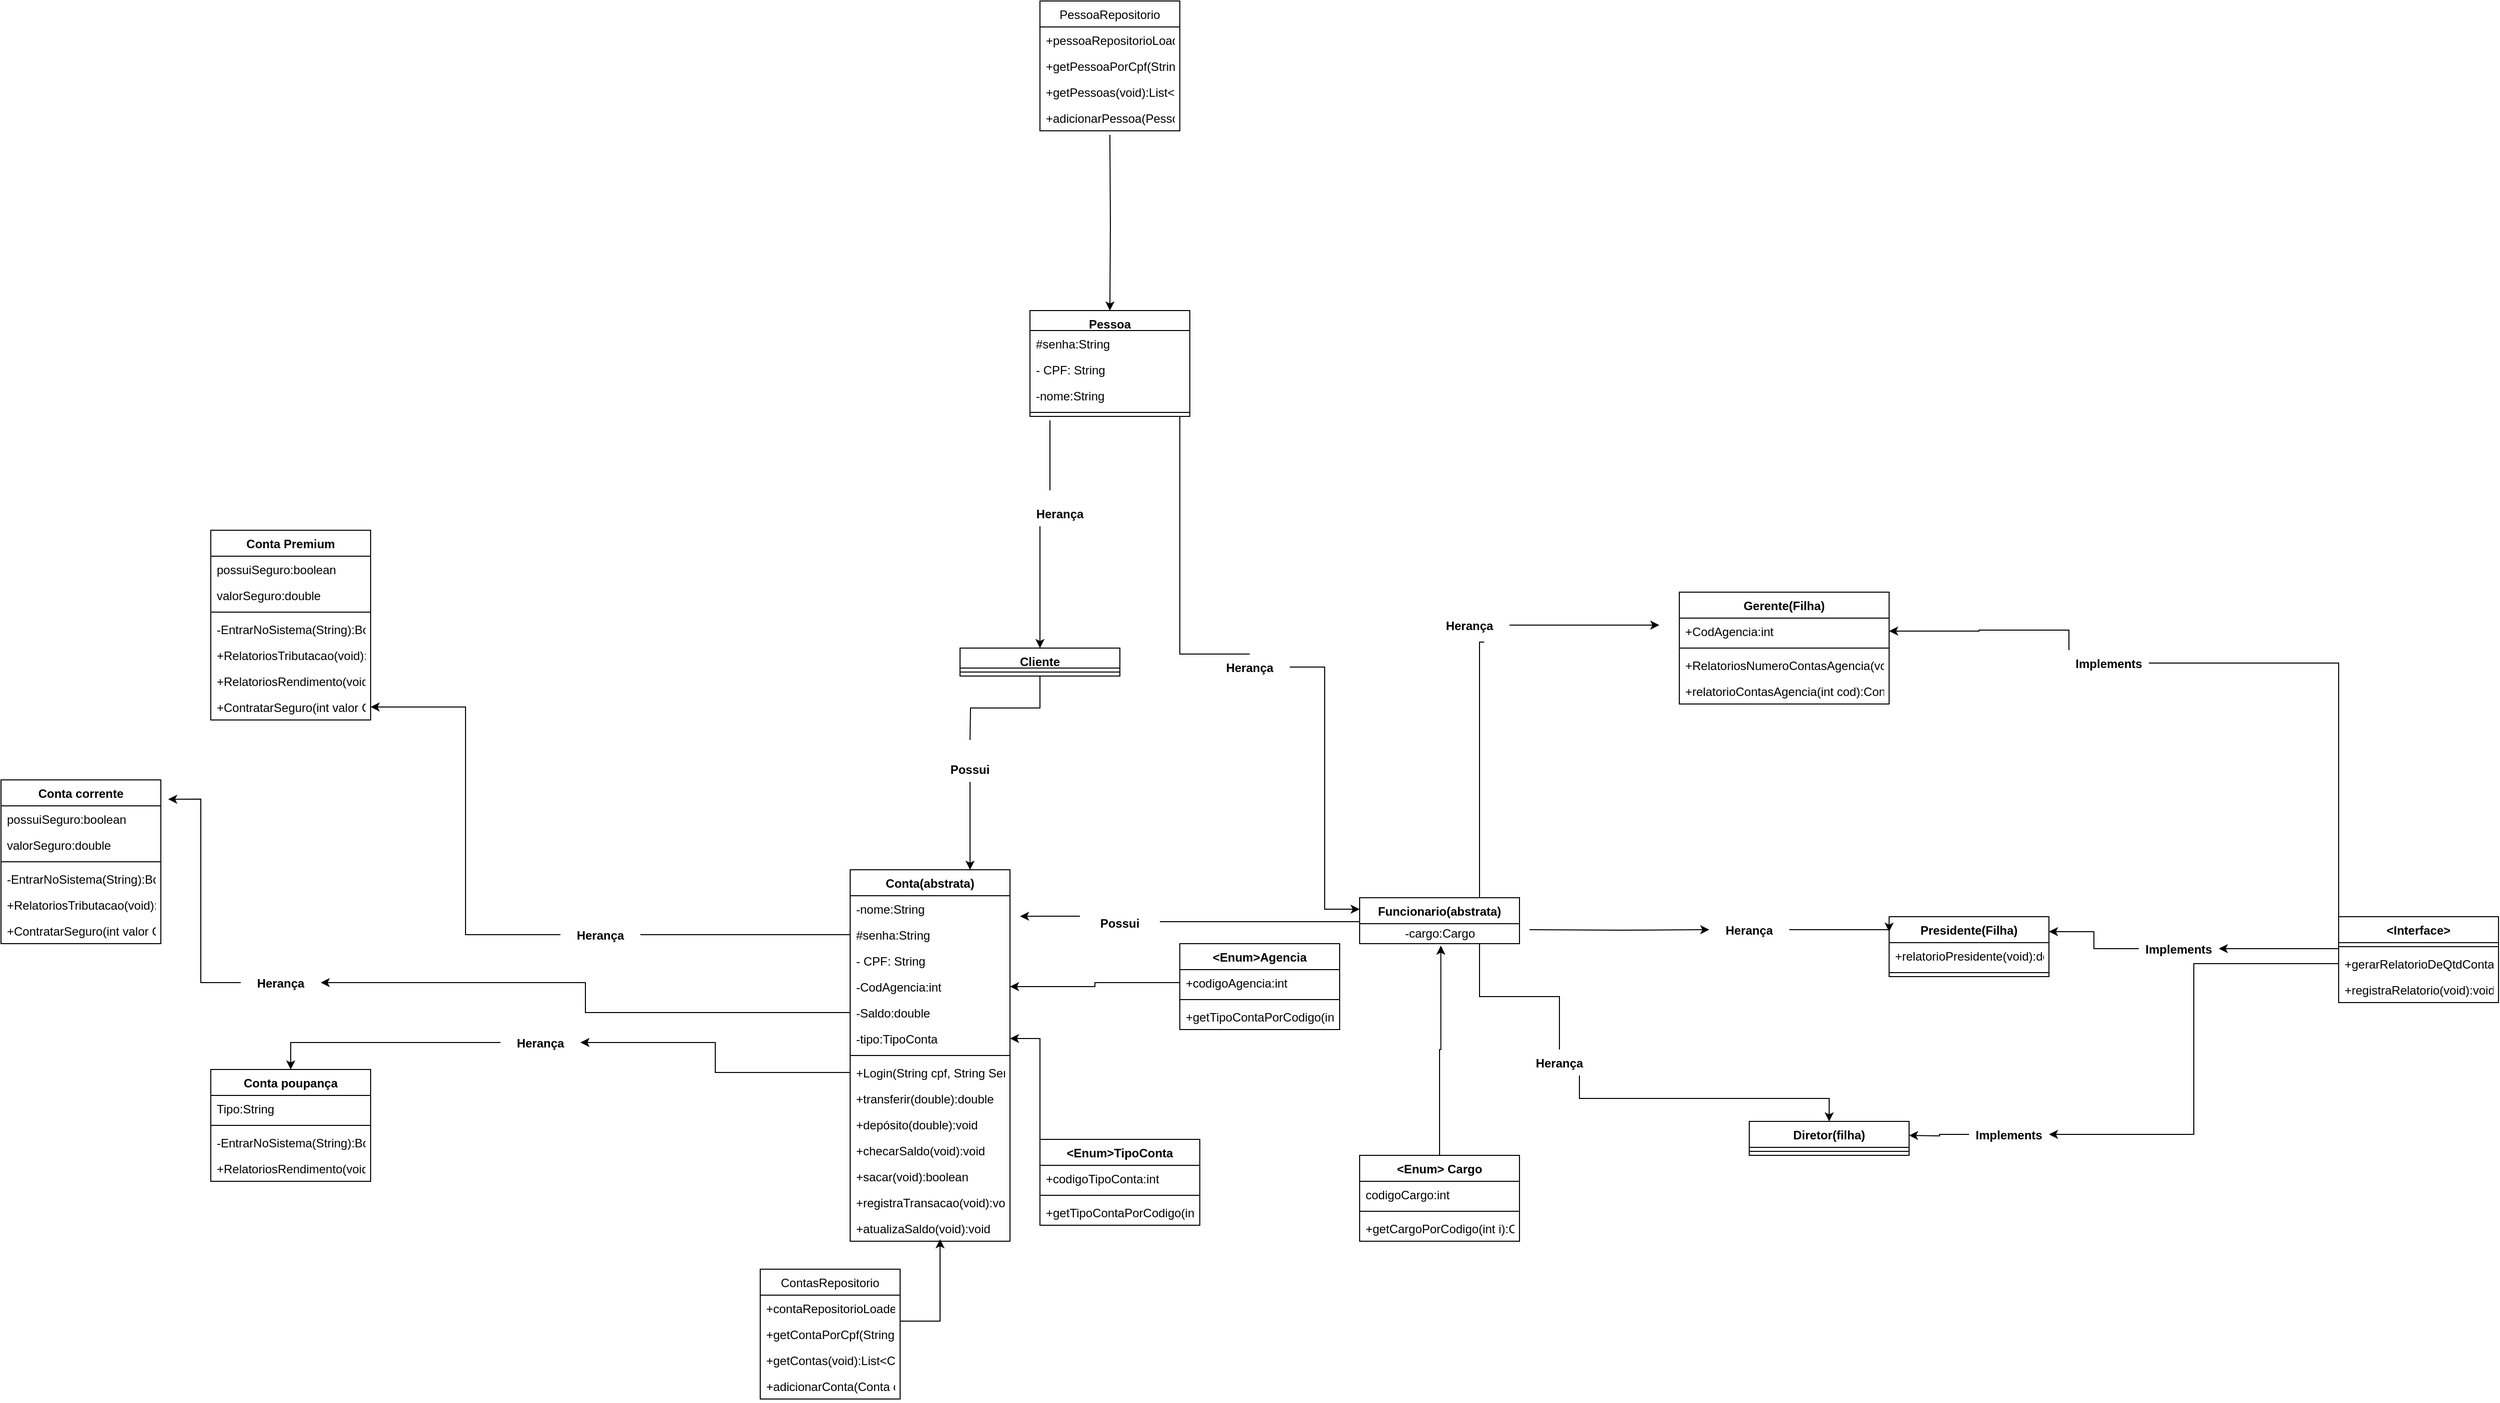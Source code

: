 <mxfile version="17.4.6" type="device"><diagram id="pgGZOxl6yzjnp5kwuJ7b" name="Page-1"><mxGraphModel dx="2518" dy="1704" grid="1" gridSize="10" guides="1" tooltips="1" connect="1" arrows="1" fold="1" page="1" pageScale="1" pageWidth="850" pageHeight="1100" math="0" shadow="0"><root><mxCell id="0"/><mxCell id="1" parent="0"/><mxCell id="i6chLxj1Qt9LjYnJ4V6I-34" style="edgeStyle=orthogonalEdgeStyle;rounded=0;orthogonalLoop=1;jettySize=auto;html=1;exitX=0.5;exitY=1;exitDx=0;exitDy=0;entryX=0.75;entryY=0;entryDx=0;entryDy=0;startArrow=none;" edge="1" parent="1" source="i6chLxj1Qt9LjYnJ4V6I-43" target="RTyFe1262sb6LpjcD56v-10"><mxGeometry relative="1" as="geometry"/></mxCell><mxCell id="RTyFe1262sb6LpjcD56v-1" value="Cliente" style="swimlane;fontStyle=1;align=center;verticalAlign=top;childLayout=stackLayout;horizontal=1;startSize=20;horizontalStack=0;resizeParent=1;resizeParentMax=0;resizeLast=0;collapsible=1;marginBottom=0;" parent="1" vertex="1"><mxGeometry x="620" y="-92" width="160" height="28" as="geometry"/></mxCell><mxCell id="RTyFe1262sb6LpjcD56v-3" value="" style="line;strokeWidth=1;fillColor=none;align=left;verticalAlign=middle;spacingTop=-1;spacingLeft=3;spacingRight=3;rotatable=0;labelPosition=right;points=[];portConstraint=eastwest;" parent="RTyFe1262sb6LpjcD56v-1" vertex="1"><mxGeometry y="20" width="160" height="8" as="geometry"/></mxCell><mxCell id="RTyFe1262sb6LpjcD56v-10" value="Conta(abstrata)&#10;" style="swimlane;fontStyle=1;align=center;verticalAlign=top;childLayout=stackLayout;horizontal=1;startSize=26;horizontalStack=0;resizeParent=1;resizeParentMax=0;resizeLast=0;collapsible=1;marginBottom=0;" parent="1" vertex="1"><mxGeometry x="510" y="130" width="160" height="372" as="geometry"/></mxCell><mxCell id="i6chLxj1Qt9LjYnJ4V6I-59" value="-nome:String" style="text;strokeColor=none;fillColor=none;align=left;verticalAlign=top;spacingLeft=4;spacingRight=4;overflow=hidden;rotatable=0;points=[[0,0.5],[1,0.5]];portConstraint=eastwest;" vertex="1" parent="RTyFe1262sb6LpjcD56v-10"><mxGeometry y="26" width="160" height="26" as="geometry"/></mxCell><mxCell id="i6chLxj1Qt9LjYnJ4V6I-56" value="#senha:String" style="text;strokeColor=none;fillColor=none;align=left;verticalAlign=top;spacingLeft=4;spacingRight=4;overflow=hidden;rotatable=0;points=[[0,0.5],[1,0.5]];portConstraint=eastwest;" vertex="1" parent="RTyFe1262sb6LpjcD56v-10"><mxGeometry y="52" width="160" height="26" as="geometry"/></mxCell><mxCell id="i6chLxj1Qt9LjYnJ4V6I-57" value="- CPF: String" style="text;strokeColor=none;fillColor=none;align=left;verticalAlign=top;spacingLeft=4;spacingRight=4;overflow=hidden;rotatable=0;points=[[0,0.5],[1,0.5]];portConstraint=eastwest;" vertex="1" parent="RTyFe1262sb6LpjcD56v-10"><mxGeometry y="78" width="160" height="26" as="geometry"/></mxCell><mxCell id="RTyFe1262sb6LpjcD56v-11" value="-CodAgencia:int" style="text;strokeColor=none;fillColor=none;align=left;verticalAlign=top;spacingLeft=4;spacingRight=4;overflow=hidden;rotatable=0;points=[[0,0.5],[1,0.5]];portConstraint=eastwest;" parent="RTyFe1262sb6LpjcD56v-10" vertex="1"><mxGeometry y="104" width="160" height="26" as="geometry"/></mxCell><mxCell id="RTyFe1262sb6LpjcD56v-19" value="-Saldo:double" style="text;strokeColor=none;fillColor=none;align=left;verticalAlign=top;spacingLeft=4;spacingRight=4;overflow=hidden;rotatable=0;points=[[0,0.5],[1,0.5]];portConstraint=eastwest;" parent="RTyFe1262sb6LpjcD56v-10" vertex="1"><mxGeometry y="130" width="160" height="26" as="geometry"/></mxCell><mxCell id="i6chLxj1Qt9LjYnJ4V6I-55" value="-tipo:TipoConta" style="text;strokeColor=none;fillColor=none;align=left;verticalAlign=top;spacingLeft=4;spacingRight=4;overflow=hidden;rotatable=0;points=[[0,0.5],[1,0.5]];portConstraint=eastwest;" vertex="1" parent="RTyFe1262sb6LpjcD56v-10"><mxGeometry y="156" width="160" height="26" as="geometry"/></mxCell><mxCell id="RTyFe1262sb6LpjcD56v-13" value="" style="line;strokeWidth=1;fillColor=none;align=left;verticalAlign=middle;spacingTop=-1;spacingLeft=3;spacingRight=3;rotatable=0;labelPosition=right;points=[];portConstraint=eastwest;" parent="RTyFe1262sb6LpjcD56v-10" vertex="1"><mxGeometry y="182" width="160" height="8" as="geometry"/></mxCell><mxCell id="RTyFe1262sb6LpjcD56v-20" value="+Login(String cpf, String Senha):void" style="text;strokeColor=none;fillColor=none;align=left;verticalAlign=top;spacingLeft=4;spacingRight=4;overflow=hidden;rotatable=0;points=[[0,0.5],[1,0.5]];portConstraint=eastwest;" parent="RTyFe1262sb6LpjcD56v-10" vertex="1"><mxGeometry y="190" width="160" height="26" as="geometry"/></mxCell><mxCell id="RTyFe1262sb6LpjcD56v-28" value="+transferir(double):double&#10;" style="text;strokeColor=none;fillColor=none;align=left;verticalAlign=top;spacingLeft=4;spacingRight=4;overflow=hidden;rotatable=0;points=[[0,0.5],[1,0.5]];portConstraint=eastwest;" parent="RTyFe1262sb6LpjcD56v-10" vertex="1"><mxGeometry y="216" width="160" height="26" as="geometry"/></mxCell><mxCell id="RTyFe1262sb6LpjcD56v-27" value="+depósito(double):void&#10;" style="text;strokeColor=none;fillColor=none;align=left;verticalAlign=top;spacingLeft=4;spacingRight=4;overflow=hidden;rotatable=0;points=[[0,0.5],[1,0.5]];portConstraint=eastwest;" parent="RTyFe1262sb6LpjcD56v-10" vertex="1"><mxGeometry y="242" width="160" height="26" as="geometry"/></mxCell><mxCell id="RTyFe1262sb6LpjcD56v-26" value="+checarSaldo(void):void&#10;" style="text;strokeColor=none;fillColor=none;align=left;verticalAlign=top;spacingLeft=4;spacingRight=4;overflow=hidden;rotatable=0;points=[[0,0.5],[1,0.5]];portConstraint=eastwest;" parent="RTyFe1262sb6LpjcD56v-10" vertex="1"><mxGeometry y="268" width="160" height="26" as="geometry"/></mxCell><mxCell id="RTyFe1262sb6LpjcD56v-25" value="+sacar(void):boolean&#10;" style="text;strokeColor=none;fillColor=none;align=left;verticalAlign=top;spacingLeft=4;spacingRight=4;overflow=hidden;rotatable=0;points=[[0,0.5],[1,0.5]];portConstraint=eastwest;" parent="RTyFe1262sb6LpjcD56v-10" vertex="1"><mxGeometry y="294" width="160" height="26" as="geometry"/></mxCell><mxCell id="i6chLxj1Qt9LjYnJ4V6I-60" value="+registraTransacao(void):void" style="text;strokeColor=none;fillColor=none;align=left;verticalAlign=top;spacingLeft=4;spacingRight=4;overflow=hidden;rotatable=0;points=[[0,0.5],[1,0.5]];portConstraint=eastwest;" vertex="1" parent="RTyFe1262sb6LpjcD56v-10"><mxGeometry y="320" width="160" height="26" as="geometry"/></mxCell><mxCell id="i6chLxj1Qt9LjYnJ4V6I-61" value="+atualizaSaldo(void):void" style="text;strokeColor=none;fillColor=none;align=left;verticalAlign=top;spacingLeft=4;spacingRight=4;overflow=hidden;rotatable=0;points=[[0,0.5],[1,0.5]];portConstraint=eastwest;" vertex="1" parent="RTyFe1262sb6LpjcD56v-10"><mxGeometry y="346" width="160" height="26" as="geometry"/></mxCell><mxCell id="i6chLxj1Qt9LjYnJ4V6I-30" style="edgeStyle=orthogonalEdgeStyle;rounded=0;orthogonalLoop=1;jettySize=auto;html=1;exitX=1;exitY=0.5;exitDx=0;exitDy=0;startArrow=none;" edge="1" parent="1" source="i6chLxj1Qt9LjYnJ4V6I-37"><mxGeometry relative="1" as="geometry"><mxPoint x="1170" y="-16" as="sourcePoint"/><mxPoint x="1320" y="-115" as="targetPoint"/></mxGeometry></mxCell><mxCell id="i6chLxj1Qt9LjYnJ4V6I-32" style="edgeStyle=orthogonalEdgeStyle;rounded=0;orthogonalLoop=1;jettySize=auto;html=1;exitX=0.75;exitY=1;exitDx=0;exitDy=0;entryX=0.5;entryY=0;entryDx=0;entryDy=0;startArrow=none;" edge="1" parent="1" source="i6chLxj1Qt9LjYnJ4V6I-36" target="RTyFe1262sb6LpjcD56v-55"><mxGeometry relative="1" as="geometry"/></mxCell><mxCell id="i6chLxj1Qt9LjYnJ4V6I-33" style="edgeStyle=orthogonalEdgeStyle;rounded=0;orthogonalLoop=1;jettySize=auto;html=1;exitX=0;exitY=0.25;exitDx=0;exitDy=0;entryX=1.063;entryY=-0.208;entryDx=0;entryDy=0;entryPerimeter=0;startArrow=none;" edge="1" parent="1" source="i6chLxj1Qt9LjYnJ4V6I-41" target="i6chLxj1Qt9LjYnJ4V6I-56"><mxGeometry relative="1" as="geometry"/></mxCell><mxCell id="i6chLxj1Qt9LjYnJ4V6I-107" style="edgeStyle=orthogonalEdgeStyle;rounded=0;orthogonalLoop=1;jettySize=auto;html=1;entryX=0;entryY=0.5;entryDx=0;entryDy=0;" edge="1" parent="1" target="i6chLxj1Qt9LjYnJ4V6I-35"><mxGeometry relative="1" as="geometry"><mxPoint x="1190" y="190" as="sourcePoint"/></mxGeometry></mxCell><mxCell id="RTyFe1262sb6LpjcD56v-21" value="Funcionario(abstrata)" style="swimlane;fontStyle=1;align=center;verticalAlign=top;childLayout=stackLayout;horizontal=1;startSize=26;horizontalStack=0;resizeParent=1;resizeParentMax=0;resizeLast=0;collapsible=1;marginBottom=0;" parent="1" vertex="1"><mxGeometry x="1020" y="158" width="160" height="46" as="geometry"/></mxCell><mxCell id="i6chLxj1Qt9LjYnJ4V6I-67" value="-cargo:Cargo" style="text;html=1;align=center;verticalAlign=middle;resizable=0;points=[];autosize=1;strokeColor=none;fillColor=none;" vertex="1" parent="RTyFe1262sb6LpjcD56v-21"><mxGeometry y="26" width="160" height="20" as="geometry"/></mxCell><mxCell id="RTyFe1262sb6LpjcD56v-30" value="Conta corrente" style="swimlane;fontStyle=1;align=center;verticalAlign=top;childLayout=stackLayout;horizontal=1;startSize=26;horizontalStack=0;resizeParent=1;resizeParentMax=0;resizeLast=0;collapsible=1;marginBottom=0;" parent="1" vertex="1"><mxGeometry x="-340" y="40" width="160" height="164" as="geometry"/></mxCell><mxCell id="RTyFe1262sb6LpjcD56v-42" value="possuiSeguro:boolean" style="text;strokeColor=none;fillColor=none;align=left;verticalAlign=top;spacingLeft=4;spacingRight=4;overflow=hidden;rotatable=0;points=[[0,0.5],[1,0.5]];portConstraint=eastwest;" parent="RTyFe1262sb6LpjcD56v-30" vertex="1"><mxGeometry y="26" width="160" height="26" as="geometry"/></mxCell><mxCell id="i6chLxj1Qt9LjYnJ4V6I-62" value="valorSeguro:double" style="text;strokeColor=none;fillColor=none;align=left;verticalAlign=top;spacingLeft=4;spacingRight=4;overflow=hidden;rotatable=0;points=[[0,0.5],[1,0.5]];portConstraint=eastwest;" vertex="1" parent="RTyFe1262sb6LpjcD56v-30"><mxGeometry y="52" width="160" height="26" as="geometry"/></mxCell><mxCell id="RTyFe1262sb6LpjcD56v-34" value="" style="line;strokeWidth=1;fillColor=none;align=left;verticalAlign=middle;spacingTop=-1;spacingLeft=3;spacingRight=3;rotatable=0;labelPosition=right;points=[];portConstraint=eastwest;" parent="RTyFe1262sb6LpjcD56v-30" vertex="1"><mxGeometry y="78" width="160" height="8" as="geometry"/></mxCell><mxCell id="RTyFe1262sb6LpjcD56v-35" value="-EntrarNoSistema(String):Boolean&#10;" style="text;strokeColor=none;fillColor=none;align=left;verticalAlign=top;spacingLeft=4;spacingRight=4;overflow=hidden;rotatable=0;points=[[0,0.5],[1,0.5]];portConstraint=eastwest;" parent="RTyFe1262sb6LpjcD56v-30" vertex="1"><mxGeometry y="86" width="160" height="26" as="geometry"/></mxCell><mxCell id="RTyFe1262sb6LpjcD56v-66" value="+RelatoriosTributacao(void):double&#10;" style="text;strokeColor=none;fillColor=none;align=left;verticalAlign=top;spacingLeft=4;spacingRight=4;overflow=hidden;rotatable=0;points=[[0,0.5],[1,0.5]];portConstraint=eastwest;" parent="RTyFe1262sb6LpjcD56v-30" vertex="1"><mxGeometry y="112" width="160" height="26" as="geometry"/></mxCell><mxCell id="i6chLxj1Qt9LjYnJ4V6I-7" value="+ContratarSeguro(int valor Conta conta):boolean" style="text;strokeColor=none;fillColor=none;align=left;verticalAlign=top;spacingLeft=4;spacingRight=4;overflow=hidden;rotatable=0;points=[[0,0.5],[1,0.5]];portConstraint=eastwest;" vertex="1" parent="RTyFe1262sb6LpjcD56v-30"><mxGeometry y="138" width="160" height="26" as="geometry"/></mxCell><mxCell id="RTyFe1262sb6LpjcD56v-36" value="Conta poupança" style="swimlane;fontStyle=1;align=center;verticalAlign=top;childLayout=stackLayout;horizontal=1;startSize=26;horizontalStack=0;resizeParent=1;resizeParentMax=0;resizeLast=0;collapsible=1;marginBottom=0;" parent="1" vertex="1"><mxGeometry x="-130" y="330" width="160" height="112" as="geometry"/></mxCell><mxCell id="RTyFe1262sb6LpjcD56v-45" value="Tipo:String&#10;" style="text;strokeColor=none;fillColor=none;align=left;verticalAlign=top;spacingLeft=4;spacingRight=4;overflow=hidden;rotatable=0;points=[[0,0.5],[1,0.5]];portConstraint=eastwest;" parent="RTyFe1262sb6LpjcD56v-36" vertex="1"><mxGeometry y="26" width="160" height="26" as="geometry"/></mxCell><mxCell id="RTyFe1262sb6LpjcD56v-40" value="" style="line;strokeWidth=1;fillColor=none;align=left;verticalAlign=middle;spacingTop=-1;spacingLeft=3;spacingRight=3;rotatable=0;labelPosition=right;points=[];portConstraint=eastwest;" parent="RTyFe1262sb6LpjcD56v-36" vertex="1"><mxGeometry y="52" width="160" height="8" as="geometry"/></mxCell><mxCell id="RTyFe1262sb6LpjcD56v-41" value="-EntrarNoSistema(String):Boolean&#10;" style="text;strokeColor=none;fillColor=none;align=left;verticalAlign=top;spacingLeft=4;spacingRight=4;overflow=hidden;rotatable=0;points=[[0,0.5],[1,0.5]];portConstraint=eastwest;" parent="RTyFe1262sb6LpjcD56v-36" vertex="1"><mxGeometry y="60" width="160" height="26" as="geometry"/></mxCell><mxCell id="RTyFe1262sb6LpjcD56v-65" value="+RelatoriosRendimento(void):double&#10;" style="text;strokeColor=none;fillColor=none;align=left;verticalAlign=top;spacingLeft=4;spacingRight=4;overflow=hidden;rotatable=0;points=[[0,0.5],[1,0.5]];portConstraint=eastwest;" parent="RTyFe1262sb6LpjcD56v-36" vertex="1"><mxGeometry y="86" width="160" height="26" as="geometry"/></mxCell><mxCell id="RTyFe1262sb6LpjcD56v-47" value="Gerente(Filha)" style="swimlane;fontStyle=1;align=center;verticalAlign=top;childLayout=stackLayout;horizontal=1;startSize=26;horizontalStack=0;resizeParent=1;resizeParentMax=0;resizeLast=0;collapsible=1;marginBottom=0;" parent="1" vertex="1"><mxGeometry x="1340" y="-148" width="210" height="112" as="geometry"/></mxCell><mxCell id="RTyFe1262sb6LpjcD56v-48" value="+CodAgencia:int" style="text;strokeColor=none;fillColor=none;align=left;verticalAlign=top;spacingLeft=4;spacingRight=4;overflow=hidden;rotatable=0;points=[[0,0.5],[1,0.5]];portConstraint=eastwest;" parent="RTyFe1262sb6LpjcD56v-47" vertex="1"><mxGeometry y="26" width="210" height="26" as="geometry"/></mxCell><mxCell id="RTyFe1262sb6LpjcD56v-49" value="" style="line;strokeWidth=1;fillColor=none;align=left;verticalAlign=middle;spacingTop=-1;spacingLeft=3;spacingRight=3;rotatable=0;labelPosition=right;points=[];portConstraint=eastwest;" parent="RTyFe1262sb6LpjcD56v-47" vertex="1"><mxGeometry y="52" width="210" height="8" as="geometry"/></mxCell><mxCell id="RTyFe1262sb6LpjcD56v-70" value="+RelatoriosNumeroContasAgencia(void):double&#10;" style="text;strokeColor=none;fillColor=none;align=left;verticalAlign=top;spacingLeft=4;spacingRight=4;overflow=hidden;rotatable=0;points=[[0,0.5],[1,0.5]];portConstraint=eastwest;" parent="RTyFe1262sb6LpjcD56v-47" vertex="1"><mxGeometry y="60" width="210" height="26" as="geometry"/></mxCell><mxCell id="i6chLxj1Qt9LjYnJ4V6I-123" value="+relatorioContasAgencia(int cod):Conta" style="text;strokeColor=none;fillColor=none;align=left;verticalAlign=top;spacingLeft=4;spacingRight=4;overflow=hidden;rotatable=0;points=[[0,0.5],[1,0.5]];portConstraint=eastwest;" vertex="1" parent="RTyFe1262sb6LpjcD56v-47"><mxGeometry y="86" width="210" height="26" as="geometry"/></mxCell><mxCell id="RTyFe1262sb6LpjcD56v-51" value="Presidente(Filha)" style="swimlane;fontStyle=1;align=center;verticalAlign=top;childLayout=stackLayout;horizontal=1;startSize=26;horizontalStack=0;resizeParent=1;resizeParentMax=0;resizeLast=0;collapsible=1;marginBottom=0;" parent="1" vertex="1"><mxGeometry x="1550" y="177" width="160" height="60" as="geometry"/></mxCell><mxCell id="i6chLxj1Qt9LjYnJ4V6I-124" value="+relatorioPresidente(void):double" style="text;strokeColor=none;fillColor=none;align=left;verticalAlign=top;spacingLeft=4;spacingRight=4;overflow=hidden;rotatable=0;points=[[0,0.5],[1,0.5]];portConstraint=eastwest;" vertex="1" parent="RTyFe1262sb6LpjcD56v-51"><mxGeometry y="26" width="160" height="26" as="geometry"/></mxCell><mxCell id="RTyFe1262sb6LpjcD56v-53" value="" style="line;strokeWidth=1;fillColor=none;align=left;verticalAlign=middle;spacingTop=-1;spacingLeft=3;spacingRight=3;rotatable=0;labelPosition=right;points=[];portConstraint=eastwest;" parent="RTyFe1262sb6LpjcD56v-51" vertex="1"><mxGeometry y="52" width="160" height="8" as="geometry"/></mxCell><mxCell id="RTyFe1262sb6LpjcD56v-55" value="Diretor(filha)" style="swimlane;fontStyle=1;align=center;verticalAlign=top;childLayout=stackLayout;horizontal=1;startSize=26;horizontalStack=0;resizeParent=1;resizeParentMax=0;resizeLast=0;collapsible=1;marginBottom=0;" parent="1" vertex="1"><mxGeometry x="1410" y="382" width="160" height="34" as="geometry"/></mxCell><mxCell id="RTyFe1262sb6LpjcD56v-57" value="" style="line;strokeWidth=1;fillColor=none;align=left;verticalAlign=middle;spacingTop=-1;spacingLeft=3;spacingRight=3;rotatable=0;labelPosition=right;points=[];portConstraint=eastwest;" parent="RTyFe1262sb6LpjcD56v-55" vertex="1"><mxGeometry y="26" width="160" height="8" as="geometry"/></mxCell><mxCell id="RTyFe1262sb6LpjcD56v-76" value="Conta Premium" style="swimlane;fontStyle=1;align=center;verticalAlign=top;childLayout=stackLayout;horizontal=1;startSize=26;horizontalStack=0;resizeParent=1;resizeParentMax=0;resizeLast=0;collapsible=1;marginBottom=0;" parent="1" vertex="1"><mxGeometry x="-130" y="-210" width="160" height="190" as="geometry"/></mxCell><mxCell id="i6chLxj1Qt9LjYnJ4V6I-65" value="possuiSeguro:boolean" style="text;strokeColor=none;fillColor=none;align=left;verticalAlign=top;spacingLeft=4;spacingRight=4;overflow=hidden;rotatable=0;points=[[0,0.5],[1,0.5]];portConstraint=eastwest;" vertex="1" parent="RTyFe1262sb6LpjcD56v-76"><mxGeometry y="26" width="160" height="26" as="geometry"/></mxCell><mxCell id="i6chLxj1Qt9LjYnJ4V6I-63" value="valorSeguro:double" style="text;strokeColor=none;fillColor=none;align=left;verticalAlign=top;spacingLeft=4;spacingRight=4;overflow=hidden;rotatable=0;points=[[0,0.5],[1,0.5]];portConstraint=eastwest;" vertex="1" parent="RTyFe1262sb6LpjcD56v-76"><mxGeometry y="52" width="160" height="26" as="geometry"/></mxCell><mxCell id="RTyFe1262sb6LpjcD56v-78" value="" style="line;strokeWidth=1;fillColor=none;align=left;verticalAlign=middle;spacingTop=-1;spacingLeft=3;spacingRight=3;rotatable=0;labelPosition=right;points=[];portConstraint=eastwest;" parent="RTyFe1262sb6LpjcD56v-76" vertex="1"><mxGeometry y="78" width="160" height="8" as="geometry"/></mxCell><mxCell id="RTyFe1262sb6LpjcD56v-79" value="-EntrarNoSistema(String):Boolean&#10;" style="text;strokeColor=none;fillColor=none;align=left;verticalAlign=top;spacingLeft=4;spacingRight=4;overflow=hidden;rotatable=0;points=[[0,0.5],[1,0.5]];portConstraint=eastwest;" parent="RTyFe1262sb6LpjcD56v-76" vertex="1"><mxGeometry y="86" width="160" height="26" as="geometry"/></mxCell><mxCell id="RTyFe1262sb6LpjcD56v-80" value="+RelatoriosTributacao(void):double&#10;" style="text;strokeColor=none;fillColor=none;align=left;verticalAlign=top;spacingLeft=4;spacingRight=4;overflow=hidden;rotatable=0;points=[[0,0.5],[1,0.5]];portConstraint=eastwest;" parent="RTyFe1262sb6LpjcD56v-76" vertex="1"><mxGeometry y="112" width="160" height="26" as="geometry"/></mxCell><mxCell id="i6chLxj1Qt9LjYnJ4V6I-6" value="+RelatoriosRendimento(void):double&#10;" style="text;strokeColor=none;fillColor=none;align=left;verticalAlign=top;spacingLeft=4;spacingRight=4;overflow=hidden;rotatable=0;points=[[0,0.5],[1,0.5]];portConstraint=eastwest;" vertex="1" parent="RTyFe1262sb6LpjcD56v-76"><mxGeometry y="138" width="160" height="26" as="geometry"/></mxCell><mxCell id="i6chLxj1Qt9LjYnJ4V6I-8" value="+ContratarSeguro(int valor Conta conta):boolean" style="text;strokeColor=none;fillColor=none;align=left;verticalAlign=top;spacingLeft=4;spacingRight=4;overflow=hidden;rotatable=0;points=[[0,0.5],[1,0.5]];portConstraint=eastwest;" vertex="1" parent="RTyFe1262sb6LpjcD56v-76"><mxGeometry y="164" width="160" height="26" as="geometry"/></mxCell><mxCell id="ZXurBBvDLcA2GMDftFsu-8" style="edgeStyle=orthogonalEdgeStyle;rounded=0;orthogonalLoop=1;jettySize=auto;html=1;exitX=0.25;exitY=1;exitDx=0;exitDy=0;entryX=0.5;entryY=0;entryDx=0;entryDy=0;startArrow=none;" parent="1" source="i6chLxj1Qt9LjYnJ4V6I-99" target="RTyFe1262sb6LpjcD56v-1" edge="1"><mxGeometry relative="1" as="geometry"/></mxCell><mxCell id="ZXurBBvDLcA2GMDftFsu-1" value="Pessoa" style="swimlane;fontStyle=1;align=center;verticalAlign=top;childLayout=stackLayout;horizontal=1;startSize=20;horizontalStack=0;resizeParent=1;resizeParentMax=0;resizeLast=0;collapsible=1;marginBottom=0;" parent="1" vertex="1"><mxGeometry x="690" y="-430" width="160" height="106" as="geometry"/></mxCell><mxCell id="ZXurBBvDLcA2GMDftFsu-2" value="#senha:String" style="text;strokeColor=none;fillColor=none;align=left;verticalAlign=top;spacingLeft=4;spacingRight=4;overflow=hidden;rotatable=0;points=[[0,0.5],[1,0.5]];portConstraint=eastwest;" parent="ZXurBBvDLcA2GMDftFsu-1" vertex="1"><mxGeometry y="20" width="160" height="26" as="geometry"/></mxCell><mxCell id="ZXurBBvDLcA2GMDftFsu-3" value="- CPF: String" style="text;strokeColor=none;fillColor=none;align=left;verticalAlign=top;spacingLeft=4;spacingRight=4;overflow=hidden;rotatable=0;points=[[0,0.5],[1,0.5]];portConstraint=eastwest;" parent="ZXurBBvDLcA2GMDftFsu-1" vertex="1"><mxGeometry y="46" width="160" height="26" as="geometry"/></mxCell><mxCell id="i6chLxj1Qt9LjYnJ4V6I-58" value="-nome:String" style="text;strokeColor=none;fillColor=none;align=left;verticalAlign=top;spacingLeft=4;spacingRight=4;overflow=hidden;rotatable=0;points=[[0,0.5],[1,0.5]];portConstraint=eastwest;" vertex="1" parent="ZXurBBvDLcA2GMDftFsu-1"><mxGeometry y="72" width="160" height="26" as="geometry"/></mxCell><mxCell id="ZXurBBvDLcA2GMDftFsu-5" value="" style="line;strokeWidth=1;fillColor=none;align=left;verticalAlign=middle;spacingTop=-1;spacingLeft=3;spacingRight=3;rotatable=0;labelPosition=right;points=[];portConstraint=eastwest;" parent="ZXurBBvDLcA2GMDftFsu-1" vertex="1"><mxGeometry y="98" width="160" height="8" as="geometry"/></mxCell><mxCell id="i6chLxj1Qt9LjYnJ4V6I-11" style="edgeStyle=orthogonalEdgeStyle;rounded=0;orthogonalLoop=1;jettySize=auto;html=1;entryX=1.046;entryY=-0.256;entryDx=0;entryDy=0;entryPerimeter=0;startArrow=none;" edge="1" parent="1" source="i6chLxj1Qt9LjYnJ4V6I-49" target="RTyFe1262sb6LpjcD56v-42"><mxGeometry relative="1" as="geometry"/></mxCell><mxCell id="i6chLxj1Qt9LjYnJ4V6I-12" style="edgeStyle=orthogonalEdgeStyle;rounded=0;orthogonalLoop=1;jettySize=auto;html=1;entryX=0.5;entryY=0;entryDx=0;entryDy=0;startArrow=none;" edge="1" parent="1" source="i6chLxj1Qt9LjYnJ4V6I-47" target="RTyFe1262sb6LpjcD56v-36"><mxGeometry relative="1" as="geometry"/></mxCell><mxCell id="i6chLxj1Qt9LjYnJ4V6I-19" style="edgeStyle=orthogonalEdgeStyle;rounded=0;orthogonalLoop=1;jettySize=auto;html=1;" edge="1" parent="1" source="i6chLxj1Qt9LjYnJ4V6I-13"><mxGeometry relative="1" as="geometry"><mxPoint x="600" y="500" as="targetPoint"/><Array as="points"><mxPoint x="600" y="582"/></Array></mxGeometry></mxCell><mxCell id="i6chLxj1Qt9LjYnJ4V6I-13" value="ContasRepositorio" style="swimlane;fontStyle=0;childLayout=stackLayout;horizontal=1;startSize=26;fillColor=none;horizontalStack=0;resizeParent=1;resizeParentMax=0;resizeLast=0;collapsible=1;marginBottom=0;" vertex="1" parent="1"><mxGeometry x="420" y="530" width="140" height="130" as="geometry"/></mxCell><mxCell id="i6chLxj1Qt9LjYnJ4V6I-14" value="+contaRepositorioLoader:void" style="text;strokeColor=none;fillColor=none;align=left;verticalAlign=top;spacingLeft=4;spacingRight=4;overflow=hidden;rotatable=0;points=[[0,0.5],[1,0.5]];portConstraint=eastwest;" vertex="1" parent="i6chLxj1Qt9LjYnJ4V6I-13"><mxGeometry y="26" width="140" height="26" as="geometry"/></mxCell><mxCell id="i6chLxj1Qt9LjYnJ4V6I-15" value="+getContaPorCpf(String cpf):Conta" style="text;strokeColor=none;fillColor=none;align=left;verticalAlign=top;spacingLeft=4;spacingRight=4;overflow=hidden;rotatable=0;points=[[0,0.5],[1,0.5]];portConstraint=eastwest;" vertex="1" parent="i6chLxj1Qt9LjYnJ4V6I-13"><mxGeometry y="52" width="140" height="26" as="geometry"/></mxCell><mxCell id="i6chLxj1Qt9LjYnJ4V6I-16" value="+getContas(void):List&lt;Conta&gt;" style="text;strokeColor=none;fillColor=none;align=left;verticalAlign=top;spacingLeft=4;spacingRight=4;overflow=hidden;rotatable=0;points=[[0,0.5],[1,0.5]];portConstraint=eastwest;" vertex="1" parent="i6chLxj1Qt9LjYnJ4V6I-13"><mxGeometry y="78" width="140" height="26" as="geometry"/></mxCell><mxCell id="i6chLxj1Qt9LjYnJ4V6I-116" value="+adicionarConta(Conta conta):void" style="text;strokeColor=none;fillColor=none;align=left;verticalAlign=top;spacingLeft=4;spacingRight=4;overflow=hidden;rotatable=0;points=[[0,0.5],[1,0.5]];portConstraint=eastwest;" vertex="1" parent="i6chLxj1Qt9LjYnJ4V6I-13"><mxGeometry y="104" width="140" height="26" as="geometry"/></mxCell><mxCell id="i6chLxj1Qt9LjYnJ4V6I-24" style="edgeStyle=orthogonalEdgeStyle;rounded=0;orthogonalLoop=1;jettySize=auto;html=1;entryX=0.5;entryY=0;entryDx=0;entryDy=0;" edge="1" parent="1" target="ZXurBBvDLcA2GMDftFsu-1"><mxGeometry relative="1" as="geometry"><mxPoint x="770" y="-606" as="sourcePoint"/></mxGeometry></mxCell><mxCell id="i6chLxj1Qt9LjYnJ4V6I-27" style="edgeStyle=orthogonalEdgeStyle;rounded=0;orthogonalLoop=1;jettySize=auto;html=1;entryX=1;entryY=0.5;entryDx=0;entryDy=0;startArrow=none;" edge="1" parent="1" source="i6chLxj1Qt9LjYnJ4V6I-51" target="i6chLxj1Qt9LjYnJ4V6I-8"><mxGeometry relative="1" as="geometry"/></mxCell><mxCell id="i6chLxj1Qt9LjYnJ4V6I-37" value="Herança" style="text;align=center;fontStyle=1;verticalAlign=middle;spacingLeft=3;spacingRight=3;strokeColor=none;rotatable=0;points=[[0,0.5],[1,0.5]];portConstraint=eastwest;" vertex="1" parent="1"><mxGeometry x="1090" y="-128" width="80" height="26" as="geometry"/></mxCell><mxCell id="i6chLxj1Qt9LjYnJ4V6I-38" value="" style="edgeStyle=orthogonalEdgeStyle;rounded=0;orthogonalLoop=1;jettySize=auto;html=1;exitX=0.75;exitY=0;exitDx=0;exitDy=0;entryX=0.683;entryY=1.154;entryDx=0;entryDy=0;entryPerimeter=0;endArrow=none;" edge="1" parent="1" source="RTyFe1262sb6LpjcD56v-21" target="i6chLxj1Qt9LjYnJ4V6I-37"><mxGeometry relative="1" as="geometry"><mxPoint x="1030" y="178" as="sourcePoint"/><mxPoint x="1230" y="-47.328" as="targetPoint"/><Array as="points"><mxPoint x="1140" y="-98"/></Array></mxGeometry></mxCell><mxCell id="i6chLxj1Qt9LjYnJ4V6I-108" style="edgeStyle=orthogonalEdgeStyle;rounded=0;orthogonalLoop=1;jettySize=auto;html=1;entryX=0;entryY=0.25;entryDx=0;entryDy=0;" edge="1" parent="1" source="i6chLxj1Qt9LjYnJ4V6I-35" target="RTyFe1262sb6LpjcD56v-51"><mxGeometry relative="1" as="geometry"><Array as="points"><mxPoint x="1550" y="190"/></Array></mxGeometry></mxCell><mxCell id="i6chLxj1Qt9LjYnJ4V6I-35" value="Herança" style="text;align=center;fontStyle=1;verticalAlign=middle;spacingLeft=3;spacingRight=3;strokeColor=none;rotatable=0;points=[[0,0.5],[1,0.5]];portConstraint=eastwest;" vertex="1" parent="1"><mxGeometry x="1370" y="177" width="80" height="26" as="geometry"/></mxCell><mxCell id="i6chLxj1Qt9LjYnJ4V6I-36" value="Herança" style="text;align=center;fontStyle=1;verticalAlign=middle;spacingLeft=3;spacingRight=3;strokeColor=none;rotatable=0;points=[[0,0.5],[1,0.5]];portConstraint=eastwest;" vertex="1" parent="1"><mxGeometry x="1180" y="310" width="80" height="26" as="geometry"/></mxCell><mxCell id="i6chLxj1Qt9LjYnJ4V6I-40" value="" style="edgeStyle=orthogonalEdgeStyle;rounded=0;orthogonalLoop=1;jettySize=auto;html=1;exitX=0.75;exitY=1;exitDx=0;exitDy=0;entryX=0.5;entryY=0;entryDx=0;entryDy=0;endArrow=none;" edge="1" parent="1" source="RTyFe1262sb6LpjcD56v-21" target="i6chLxj1Qt9LjYnJ4V6I-36"><mxGeometry relative="1" as="geometry"><mxPoint x="1030" y="230" as="sourcePoint"/><mxPoint x="1350" y="420" as="targetPoint"/></mxGeometry></mxCell><mxCell id="i6chLxj1Qt9LjYnJ4V6I-47" value="Herança" style="text;align=center;fontStyle=1;verticalAlign=middle;spacingLeft=3;spacingRight=3;strokeColor=none;rotatable=0;points=[[0,0.5],[1,0.5]];portConstraint=eastwest;" vertex="1" parent="1"><mxGeometry x="160" y="290" width="80" height="26" as="geometry"/></mxCell><mxCell id="i6chLxj1Qt9LjYnJ4V6I-49" value="Herança" style="text;align=center;fontStyle=1;verticalAlign=middle;spacingLeft=3;spacingRight=3;strokeColor=none;rotatable=0;points=[[0,0.5],[1,0.5]];portConstraint=eastwest;" vertex="1" parent="1"><mxGeometry x="-100" y="230" width="80" height="26" as="geometry"/></mxCell><mxCell id="i6chLxj1Qt9LjYnJ4V6I-51" value="Herança" style="text;align=center;fontStyle=1;verticalAlign=middle;spacingLeft=3;spacingRight=3;strokeColor=none;rotatable=0;points=[[0,0.5],[1,0.5]];portConstraint=eastwest;" vertex="1" parent="1"><mxGeometry x="220" y="182" width="80" height="26" as="geometry"/></mxCell><mxCell id="i6chLxj1Qt9LjYnJ4V6I-52" value="" style="edgeStyle=orthogonalEdgeStyle;rounded=0;orthogonalLoop=1;jettySize=auto;html=1;entryX=1;entryY=0.5;entryDx=0;entryDy=0;endArrow=none;exitX=0;exitY=0.5;exitDx=0;exitDy=0;" edge="1" parent="1" source="i6chLxj1Qt9LjYnJ4V6I-56" target="i6chLxj1Qt9LjYnJ4V6I-51"><mxGeometry relative="1" as="geometry"><mxPoint x="510" y="229" as="sourcePoint"/><mxPoint x="30" y="-59" as="targetPoint"/></mxGeometry></mxCell><mxCell id="i6chLxj1Qt9LjYnJ4V6I-72" style="edgeStyle=orthogonalEdgeStyle;rounded=0;orthogonalLoop=1;jettySize=auto;html=1;entryX=1;entryY=0.5;entryDx=0;entryDy=0;" edge="1" parent="1" source="i6chLxj1Qt9LjYnJ4V6I-68" target="i6chLxj1Qt9LjYnJ4V6I-55"><mxGeometry relative="1" as="geometry"><Array as="points"><mxPoint x="700" y="299"/></Array></mxGeometry></mxCell><mxCell id="i6chLxj1Qt9LjYnJ4V6I-68" value="&lt;Enum&gt;TipoConta" style="swimlane;fontStyle=1;align=center;verticalAlign=top;childLayout=stackLayout;horizontal=1;startSize=26;horizontalStack=0;resizeParent=1;resizeParentMax=0;resizeLast=0;collapsible=1;marginBottom=0;" vertex="1" parent="1"><mxGeometry x="700" y="400" width="160" height="86" as="geometry"/></mxCell><mxCell id="i6chLxj1Qt9LjYnJ4V6I-69" value="+codigoTipoConta:int" style="text;strokeColor=none;fillColor=none;align=left;verticalAlign=top;spacingLeft=4;spacingRight=4;overflow=hidden;rotatable=0;points=[[0,0.5],[1,0.5]];portConstraint=eastwest;" vertex="1" parent="i6chLxj1Qt9LjYnJ4V6I-68"><mxGeometry y="26" width="160" height="26" as="geometry"/></mxCell><mxCell id="i6chLxj1Qt9LjYnJ4V6I-70" value="" style="line;strokeWidth=1;fillColor=none;align=left;verticalAlign=middle;spacingTop=-1;spacingLeft=3;spacingRight=3;rotatable=0;labelPosition=right;points=[];portConstraint=eastwest;" vertex="1" parent="i6chLxj1Qt9LjYnJ4V6I-68"><mxGeometry y="52" width="160" height="8" as="geometry"/></mxCell><mxCell id="i6chLxj1Qt9LjYnJ4V6I-71" value="+getTipoContaPorCodigo(int i):TipoConta" style="text;strokeColor=none;fillColor=none;align=left;verticalAlign=top;spacingLeft=4;spacingRight=4;overflow=hidden;rotatable=0;points=[[0,0.5],[1,0.5]];portConstraint=eastwest;" vertex="1" parent="i6chLxj1Qt9LjYnJ4V6I-68"><mxGeometry y="60" width="160" height="26" as="geometry"/></mxCell><mxCell id="i6chLxj1Qt9LjYnJ4V6I-77" style="edgeStyle=orthogonalEdgeStyle;rounded=0;orthogonalLoop=1;jettySize=auto;html=1;entryX=0.508;entryY=1.1;entryDx=0;entryDy=0;entryPerimeter=0;" edge="1" parent="1" source="i6chLxj1Qt9LjYnJ4V6I-73" target="i6chLxj1Qt9LjYnJ4V6I-67"><mxGeometry relative="1" as="geometry"/></mxCell><mxCell id="i6chLxj1Qt9LjYnJ4V6I-73" value="&lt;Enum&gt; Cargo" style="swimlane;fontStyle=1;align=center;verticalAlign=top;childLayout=stackLayout;horizontal=1;startSize=26;horizontalStack=0;resizeParent=1;resizeParentMax=0;resizeLast=0;collapsible=1;marginBottom=0;" vertex="1" parent="1"><mxGeometry x="1020" y="416" width="160" height="86" as="geometry"/></mxCell><mxCell id="i6chLxj1Qt9LjYnJ4V6I-74" value="codigoCargo:int" style="text;strokeColor=none;fillColor=none;align=left;verticalAlign=top;spacingLeft=4;spacingRight=4;overflow=hidden;rotatable=0;points=[[0,0.5],[1,0.5]];portConstraint=eastwest;" vertex="1" parent="i6chLxj1Qt9LjYnJ4V6I-73"><mxGeometry y="26" width="160" height="26" as="geometry"/></mxCell><mxCell id="i6chLxj1Qt9LjYnJ4V6I-75" value="" style="line;strokeWidth=1;fillColor=none;align=left;verticalAlign=middle;spacingTop=-1;spacingLeft=3;spacingRight=3;rotatable=0;labelPosition=right;points=[];portConstraint=eastwest;" vertex="1" parent="i6chLxj1Qt9LjYnJ4V6I-73"><mxGeometry y="52" width="160" height="8" as="geometry"/></mxCell><mxCell id="i6chLxj1Qt9LjYnJ4V6I-76" value="+getCargoPorCodigo(int i):Cargo" style="text;strokeColor=none;fillColor=none;align=left;verticalAlign=top;spacingLeft=4;spacingRight=4;overflow=hidden;rotatable=0;points=[[0,0.5],[1,0.5]];portConstraint=eastwest;" vertex="1" parent="i6chLxj1Qt9LjYnJ4V6I-73"><mxGeometry y="60" width="160" height="26" as="geometry"/></mxCell><mxCell id="i6chLxj1Qt9LjYnJ4V6I-78" value="&lt;Enum&gt;Agencia" style="swimlane;fontStyle=1;align=center;verticalAlign=top;childLayout=stackLayout;horizontal=1;startSize=26;horizontalStack=0;resizeParent=1;resizeParentMax=0;resizeLast=0;collapsible=1;marginBottom=0;" vertex="1" parent="1"><mxGeometry x="840" y="204" width="160" height="86" as="geometry"/></mxCell><mxCell id="i6chLxj1Qt9LjYnJ4V6I-79" value="+codigoAgencia:int" style="text;strokeColor=none;fillColor=none;align=left;verticalAlign=top;spacingLeft=4;spacingRight=4;overflow=hidden;rotatable=0;points=[[0,0.5],[1,0.5]];portConstraint=eastwest;" vertex="1" parent="i6chLxj1Qt9LjYnJ4V6I-78"><mxGeometry y="26" width="160" height="26" as="geometry"/></mxCell><mxCell id="i6chLxj1Qt9LjYnJ4V6I-80" value="" style="line;strokeWidth=1;fillColor=none;align=left;verticalAlign=middle;spacingTop=-1;spacingLeft=3;spacingRight=3;rotatable=0;labelPosition=right;points=[];portConstraint=eastwest;" vertex="1" parent="i6chLxj1Qt9LjYnJ4V6I-78"><mxGeometry y="52" width="160" height="8" as="geometry"/></mxCell><mxCell id="i6chLxj1Qt9LjYnJ4V6I-81" value="+getTipoContaPorCodigo(int i):TipoConta" style="text;strokeColor=none;fillColor=none;align=left;verticalAlign=top;spacingLeft=4;spacingRight=4;overflow=hidden;rotatable=0;points=[[0,0.5],[1,0.5]];portConstraint=eastwest;" vertex="1" parent="i6chLxj1Qt9LjYnJ4V6I-78"><mxGeometry y="60" width="160" height="26" as="geometry"/></mxCell><mxCell id="i6chLxj1Qt9LjYnJ4V6I-88" style="edgeStyle=orthogonalEdgeStyle;rounded=0;orthogonalLoop=1;jettySize=auto;html=1;exitX=0;exitY=0;exitDx=0;exitDy=0;entryX=1;entryY=0.5;entryDx=0;entryDy=0;startArrow=none;" edge="1" parent="1" source="i6chLxj1Qt9LjYnJ4V6I-97" target="RTyFe1262sb6LpjcD56v-48"><mxGeometry relative="1" as="geometry"/></mxCell><mxCell id="i6chLxj1Qt9LjYnJ4V6I-83" value="&lt;Interface&gt;" style="swimlane;fontStyle=1;align=center;verticalAlign=top;childLayout=stackLayout;horizontal=1;startSize=26;horizontalStack=0;resizeParent=1;resizeParentMax=0;resizeLast=0;collapsible=1;marginBottom=0;" vertex="1" parent="1"><mxGeometry x="2000" y="177" width="160" height="86" as="geometry"/></mxCell><mxCell id="i6chLxj1Qt9LjYnJ4V6I-85" value="" style="line;strokeWidth=1;fillColor=none;align=left;verticalAlign=middle;spacingTop=-1;spacingLeft=3;spacingRight=3;rotatable=0;labelPosition=right;points=[];portConstraint=eastwest;" vertex="1" parent="i6chLxj1Qt9LjYnJ4V6I-83"><mxGeometry y="26" width="160" height="8" as="geometry"/></mxCell><mxCell id="i6chLxj1Qt9LjYnJ4V6I-86" value="+gerarRelatorioDeQtdContas(void):int" style="text;strokeColor=none;fillColor=none;align=left;verticalAlign=top;spacingLeft=4;spacingRight=4;overflow=hidden;rotatable=0;points=[[0,0.5],[1,0.5]];portConstraint=eastwest;" vertex="1" parent="i6chLxj1Qt9LjYnJ4V6I-83"><mxGeometry y="34" width="160" height="26" as="geometry"/></mxCell><mxCell id="i6chLxj1Qt9LjYnJ4V6I-122" value="+registraRelatorio(void):void" style="text;strokeColor=none;fillColor=none;align=left;verticalAlign=top;spacingLeft=4;spacingRight=4;overflow=hidden;rotatable=0;points=[[0,0.5],[1,0.5]];portConstraint=eastwest;" vertex="1" parent="i6chLxj1Qt9LjYnJ4V6I-83"><mxGeometry y="60" width="160" height="26" as="geometry"/></mxCell><mxCell id="i6chLxj1Qt9LjYnJ4V6I-112" style="edgeStyle=orthogonalEdgeStyle;rounded=0;orthogonalLoop=1;jettySize=auto;html=1;exitX=0;exitY=0.5;exitDx=0;exitDy=0;" edge="1" parent="1" source="i6chLxj1Qt9LjYnJ4V6I-90"><mxGeometry relative="1" as="geometry"><mxPoint x="1570" y="396" as="targetPoint"/></mxGeometry></mxCell><mxCell id="i6chLxj1Qt9LjYnJ4V6I-90" value="Implements" style="text;align=center;fontStyle=1;verticalAlign=middle;spacingLeft=3;spacingRight=3;strokeColor=none;rotatable=0;points=[[0,0.5],[1,0.5]];portConstraint=eastwest;" vertex="1" parent="1"><mxGeometry x="1630" y="382" width="80" height="26" as="geometry"/></mxCell><mxCell id="i6chLxj1Qt9LjYnJ4V6I-110" style="edgeStyle=orthogonalEdgeStyle;rounded=0;orthogonalLoop=1;jettySize=auto;html=1;exitX=0;exitY=0.5;exitDx=0;exitDy=0;entryX=1;entryY=0.25;entryDx=0;entryDy=0;" edge="1" parent="1" source="i6chLxj1Qt9LjYnJ4V6I-95" target="RTyFe1262sb6LpjcD56v-51"><mxGeometry relative="1" as="geometry"/></mxCell><mxCell id="i6chLxj1Qt9LjYnJ4V6I-95" value="Implements" style="text;align=center;fontStyle=1;verticalAlign=middle;spacingLeft=3;spacingRight=3;strokeColor=none;rotatable=0;points=[[0,0.5],[1,0.5]];portConstraint=eastwest;" vertex="1" parent="1"><mxGeometry x="1800" y="196" width="80" height="26" as="geometry"/></mxCell><mxCell id="i6chLxj1Qt9LjYnJ4V6I-97" value="Implements" style="text;align=center;fontStyle=1;verticalAlign=middle;spacingLeft=3;spacingRight=3;strokeColor=none;rotatable=0;points=[[0,0.5],[1,0.5]];portConstraint=eastwest;" vertex="1" parent="1"><mxGeometry x="1730" y="-90" width="80" height="26" as="geometry"/></mxCell><mxCell id="i6chLxj1Qt9LjYnJ4V6I-98" value="" style="edgeStyle=orthogonalEdgeStyle;rounded=0;orthogonalLoop=1;jettySize=auto;html=1;exitX=0;exitY=0;exitDx=0;exitDy=0;entryX=1;entryY=0.5;entryDx=0;entryDy=0;endArrow=none;" edge="1" parent="1" source="i6chLxj1Qt9LjYnJ4V6I-83" target="i6chLxj1Qt9LjYnJ4V6I-97"><mxGeometry relative="1" as="geometry"><mxPoint x="1970" y="177" as="sourcePoint"/><mxPoint x="1550" y="-109" as="targetPoint"/></mxGeometry></mxCell><mxCell id="i6chLxj1Qt9LjYnJ4V6I-99" value="Herança" style="text;align=center;fontStyle=1;verticalAlign=middle;spacingLeft=3;spacingRight=3;strokeColor=none;rotatable=0;points=[[0,0.5],[1,0.5]];portConstraint=eastwest;" vertex="1" parent="1"><mxGeometry x="680" y="-240" width="80" height="26" as="geometry"/></mxCell><mxCell id="i6chLxj1Qt9LjYnJ4V6I-100" value="" style="edgeStyle=orthogonalEdgeStyle;rounded=0;orthogonalLoop=1;jettySize=auto;html=1;endArrow=none;" edge="1" parent="1"><mxGeometry relative="1" as="geometry"><mxPoint x="710" y="-320" as="sourcePoint"/><mxPoint x="710" y="-250" as="targetPoint"/></mxGeometry></mxCell><mxCell id="i6chLxj1Qt9LjYnJ4V6I-106" style="edgeStyle=orthogonalEdgeStyle;rounded=0;orthogonalLoop=1;jettySize=auto;html=1;entryX=0;entryY=0.25;entryDx=0;entryDy=0;" edge="1" parent="1" source="i6chLxj1Qt9LjYnJ4V6I-101" target="RTyFe1262sb6LpjcD56v-21"><mxGeometry relative="1" as="geometry"/></mxCell><mxCell id="i6chLxj1Qt9LjYnJ4V6I-101" value="Herança" style="text;align=center;fontStyle=1;verticalAlign=middle;spacingLeft=3;spacingRight=3;strokeColor=none;rotatable=0;points=[[0,0.5],[1,0.5]];portConstraint=eastwest;" vertex="1" parent="1"><mxGeometry x="870" y="-86" width="80" height="26" as="geometry"/></mxCell><mxCell id="i6chLxj1Qt9LjYnJ4V6I-103" value="" style="edgeStyle=orthogonalEdgeStyle;rounded=0;orthogonalLoop=1;jettySize=auto;html=1;exitX=0.75;exitY=1;exitDx=0;exitDy=0;entryX=0.5;entryY=0;entryDx=0;entryDy=0;endArrow=none;" edge="1" parent="1" source="ZXurBBvDLcA2GMDftFsu-1" target="i6chLxj1Qt9LjYnJ4V6I-101"><mxGeometry relative="1" as="geometry"><mxPoint x="810" y="-324" as="sourcePoint"/><mxPoint x="1100" y="170" as="targetPoint"/><Array as="points"><mxPoint x="840" y="-324"/></Array></mxGeometry></mxCell><mxCell id="i6chLxj1Qt9LjYnJ4V6I-41" value="Possui" style="text;align=center;fontStyle=1;verticalAlign=middle;spacingLeft=3;spacingRight=3;strokeColor=none;rotatable=0;points=[[0,0.5],[1,0.5]];portConstraint=eastwest;" vertex="1" parent="1"><mxGeometry x="740" y="170" width="80" height="26" as="geometry"/></mxCell><mxCell id="i6chLxj1Qt9LjYnJ4V6I-104" value="" style="edgeStyle=orthogonalEdgeStyle;rounded=0;orthogonalLoop=1;jettySize=auto;html=1;exitX=0;exitY=0.25;exitDx=0;exitDy=0;endArrow=none;" edge="1" parent="1" source="RTyFe1262sb6LpjcD56v-21" target="i6chLxj1Qt9LjYnJ4V6I-41"><mxGeometry relative="1" as="geometry"><mxPoint x="1020" y="169.5" as="sourcePoint"/><mxPoint x="821" y="170" as="targetPoint"/><Array as="points"><mxPoint x="1020" y="182"/></Array></mxGeometry></mxCell><mxCell id="i6chLxj1Qt9LjYnJ4V6I-43" value="Possui" style="text;align=center;fontStyle=1;verticalAlign=middle;spacingLeft=3;spacingRight=3;strokeColor=none;rotatable=0;points=[[0,0.5],[1,0.5]];portConstraint=eastwest;" vertex="1" parent="1"><mxGeometry x="590" y="16" width="80" height="26" as="geometry"/></mxCell><mxCell id="i6chLxj1Qt9LjYnJ4V6I-105" value="" style="edgeStyle=orthogonalEdgeStyle;rounded=0;orthogonalLoop=1;jettySize=auto;html=1;exitX=0.5;exitY=1;exitDx=0;exitDy=0;endArrow=none;" edge="1" parent="1" source="RTyFe1262sb6LpjcD56v-1"><mxGeometry relative="1" as="geometry"><mxPoint x="630" y="-72" as="sourcePoint"/><mxPoint x="630" as="targetPoint"/></mxGeometry></mxCell><mxCell id="i6chLxj1Qt9LjYnJ4V6I-109" style="edgeStyle=orthogonalEdgeStyle;rounded=0;orthogonalLoop=1;jettySize=auto;html=1;exitX=0;exitY=0.5;exitDx=0;exitDy=0;entryX=1;entryY=0.5;entryDx=0;entryDy=0;" edge="1" parent="1" target="i6chLxj1Qt9LjYnJ4V6I-95"><mxGeometry relative="1" as="geometry"><mxPoint x="2000" y="216" as="sourcePoint"/><Array as="points"><mxPoint x="2000" y="209"/></Array></mxGeometry></mxCell><mxCell id="i6chLxj1Qt9LjYnJ4V6I-111" style="edgeStyle=orthogonalEdgeStyle;rounded=0;orthogonalLoop=1;jettySize=auto;html=1;exitX=0;exitY=0.5;exitDx=0;exitDy=0;entryX=1;entryY=0.5;entryDx=0;entryDy=0;" edge="1" parent="1" source="i6chLxj1Qt9LjYnJ4V6I-86" target="i6chLxj1Qt9LjYnJ4V6I-90"><mxGeometry relative="1" as="geometry"/></mxCell><mxCell id="i6chLxj1Qt9LjYnJ4V6I-113" style="edgeStyle=orthogonalEdgeStyle;rounded=0;orthogonalLoop=1;jettySize=auto;html=1;exitX=0;exitY=0.5;exitDx=0;exitDy=0;entryX=1;entryY=0.5;entryDx=0;entryDy=0;" edge="1" parent="1" source="i6chLxj1Qt9LjYnJ4V6I-79" target="RTyFe1262sb6LpjcD56v-11"><mxGeometry relative="1" as="geometry"/></mxCell><mxCell id="i6chLxj1Qt9LjYnJ4V6I-114" style="edgeStyle=orthogonalEdgeStyle;rounded=0;orthogonalLoop=1;jettySize=auto;html=1;exitX=0;exitY=0.5;exitDx=0;exitDy=0;entryX=1;entryY=0.5;entryDx=0;entryDy=0;" edge="1" parent="1" source="RTyFe1262sb6LpjcD56v-20" target="i6chLxj1Qt9LjYnJ4V6I-47"><mxGeometry relative="1" as="geometry"/></mxCell><mxCell id="i6chLxj1Qt9LjYnJ4V6I-115" style="edgeStyle=orthogonalEdgeStyle;rounded=0;orthogonalLoop=1;jettySize=auto;html=1;exitX=0;exitY=0.5;exitDx=0;exitDy=0;entryX=1;entryY=0.5;entryDx=0;entryDy=0;" edge="1" parent="1" source="RTyFe1262sb6LpjcD56v-19" target="i6chLxj1Qt9LjYnJ4V6I-49"><mxGeometry relative="1" as="geometry"/></mxCell><mxCell id="i6chLxj1Qt9LjYnJ4V6I-117" value="PessoaRepositorio" style="swimlane;fontStyle=0;childLayout=stackLayout;horizontal=1;startSize=26;fillColor=none;horizontalStack=0;resizeParent=1;resizeParentMax=0;resizeLast=0;collapsible=1;marginBottom=0;" vertex="1" parent="1"><mxGeometry x="700" y="-740" width="140" height="130" as="geometry"/></mxCell><mxCell id="i6chLxj1Qt9LjYnJ4V6I-118" value="+pessoaRepositorioLoader:void" style="text;strokeColor=none;fillColor=none;align=left;verticalAlign=top;spacingLeft=4;spacingRight=4;overflow=hidden;rotatable=0;points=[[0,0.5],[1,0.5]];portConstraint=eastwest;" vertex="1" parent="i6chLxj1Qt9LjYnJ4V6I-117"><mxGeometry y="26" width="140" height="26" as="geometry"/></mxCell><mxCell id="i6chLxj1Qt9LjYnJ4V6I-119" value="+getPessoaPorCpf(String cpf): Pessoa" style="text;strokeColor=none;fillColor=none;align=left;verticalAlign=top;spacingLeft=4;spacingRight=4;overflow=hidden;rotatable=0;points=[[0,0.5],[1,0.5]];portConstraint=eastwest;" vertex="1" parent="i6chLxj1Qt9LjYnJ4V6I-117"><mxGeometry y="52" width="140" height="26" as="geometry"/></mxCell><mxCell id="i6chLxj1Qt9LjYnJ4V6I-120" value="+getPessoas(void):List&lt;Pessoa&gt;" style="text;strokeColor=none;fillColor=none;align=left;verticalAlign=top;spacingLeft=4;spacingRight=4;overflow=hidden;rotatable=0;points=[[0,0.5],[1,0.5]];portConstraint=eastwest;" vertex="1" parent="i6chLxj1Qt9LjYnJ4V6I-117"><mxGeometry y="78" width="140" height="26" as="geometry"/></mxCell><mxCell id="i6chLxj1Qt9LjYnJ4V6I-121" value="+adicionarPessoa(Pessoa pessoa):void" style="text;strokeColor=none;fillColor=none;align=left;verticalAlign=top;spacingLeft=4;spacingRight=4;overflow=hidden;rotatable=0;points=[[0,0.5],[1,0.5]];portConstraint=eastwest;" vertex="1" parent="i6chLxj1Qt9LjYnJ4V6I-117"><mxGeometry y="104" width="140" height="26" as="geometry"/></mxCell></root></mxGraphModel></diagram></mxfile>